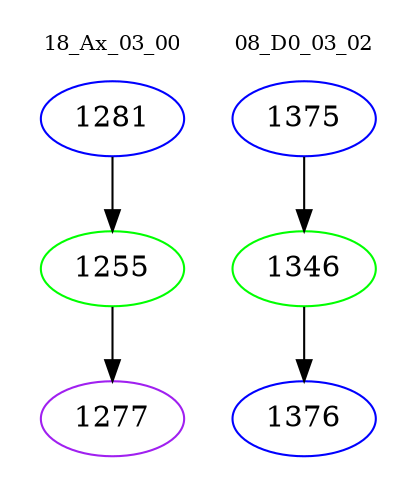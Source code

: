 digraph{
subgraph cluster_0 {
color = white
label = "18_Ax_03_00";
fontsize=10;
T0_1281 [label="1281", color="blue"]
T0_1281 -> T0_1255 [color="black"]
T0_1255 [label="1255", color="green"]
T0_1255 -> T0_1277 [color="black"]
T0_1277 [label="1277", color="purple"]
}
subgraph cluster_1 {
color = white
label = "08_D0_03_02";
fontsize=10;
T1_1375 [label="1375", color="blue"]
T1_1375 -> T1_1346 [color="black"]
T1_1346 [label="1346", color="green"]
T1_1346 -> T1_1376 [color="black"]
T1_1376 [label="1376", color="blue"]
}
}
